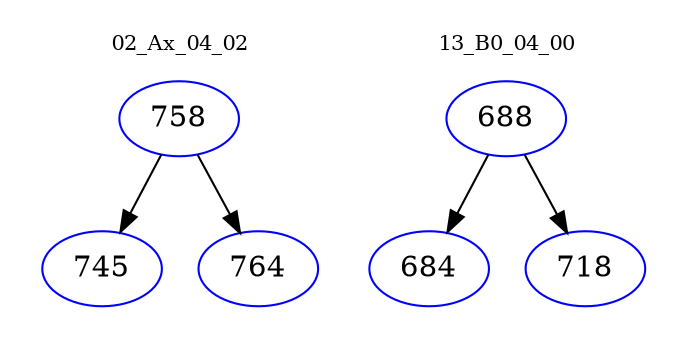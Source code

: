 digraph{
subgraph cluster_0 {
color = white
label = "02_Ax_04_02";
fontsize=10;
T0_758 [label="758", color="blue"]
T0_758 -> T0_745 [color="black"]
T0_745 [label="745", color="blue"]
T0_758 -> T0_764 [color="black"]
T0_764 [label="764", color="blue"]
}
subgraph cluster_1 {
color = white
label = "13_B0_04_00";
fontsize=10;
T1_688 [label="688", color="blue"]
T1_688 -> T1_684 [color="black"]
T1_684 [label="684", color="blue"]
T1_688 -> T1_718 [color="black"]
T1_718 [label="718", color="blue"]
}
}
